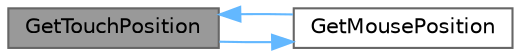 digraph "GetTouchPosition"
{
 // LATEX_PDF_SIZE
  bgcolor="transparent";
  edge [fontname=Helvetica,fontsize=10,labelfontname=Helvetica,labelfontsize=10];
  node [fontname=Helvetica,fontsize=10,shape=box,height=0.2,width=0.4];
  rankdir="LR";
  Node1 [id="Node000001",label="GetTouchPosition",height=0.2,width=0.4,color="gray40", fillcolor="grey60", style="filled", fontcolor="black",tooltip=" "];
  Node1 -> Node2 [id="edge1_Node000001_Node000002",color="steelblue1",style="solid",tooltip=" "];
  Node2 [id="Node000002",label="GetMousePosition",height=0.2,width=0.4,color="grey40", fillcolor="white", style="filled",URL="$_classes_2lib_2rcore_8c.html#ad68cd0b57c5d21a49dc8b3fa790b2bec",tooltip=" "];
  Node2 -> Node1 [id="edge2_Node000002_Node000001",color="steelblue1",style="solid",tooltip=" "];
}
